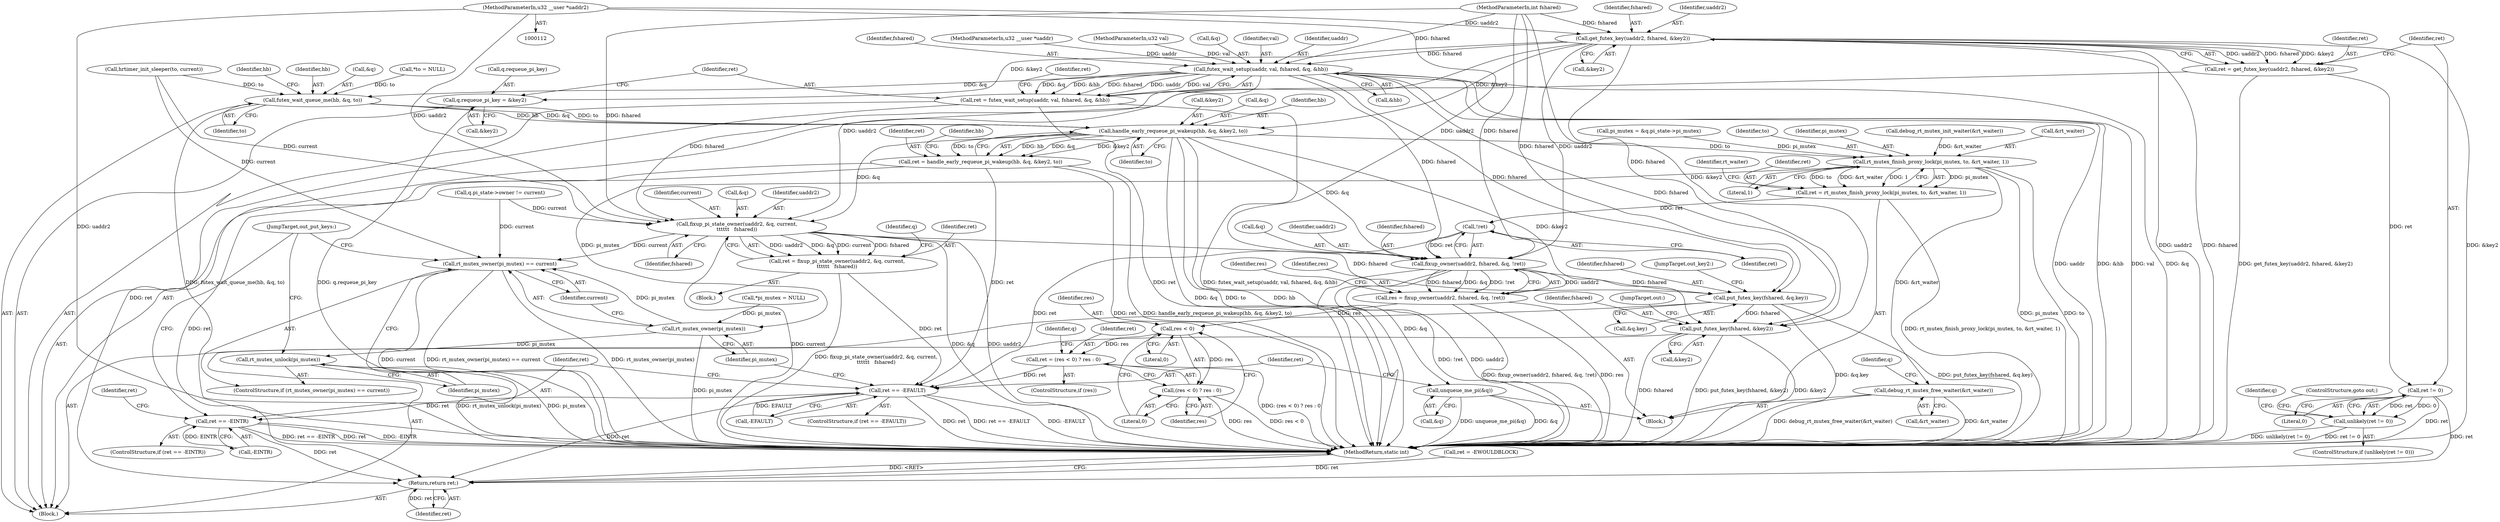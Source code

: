 digraph "0_linux_7ada876a8703f23befbb20a7465a702ee39b1704_0@pointer" {
"1000119" [label="(MethodParameterIn,u32 __user *uaddr2)"];
"1000185" [label="(Call,get_futex_key(uaddr2, fshared, &key2))"];
"1000183" [label="(Call,ret = get_futex_key(uaddr2, fshared, &key2))"];
"1000192" [label="(Call,ret != 0)"];
"1000191" [label="(Call,unlikely(ret != 0))"];
"1000396" [label="(Return,return ret;)"];
"1000212" [label="(Call,q.requeue_pi_key = &key2)"];
"1000220" [label="(Call,futex_wait_setup(uaddr, val, fshared, &q, &hb))"];
"1000218" [label="(Call,ret = futex_wait_setup(uaddr, val, fshared, &q, &hb))"];
"1000231" [label="(Call,futex_wait_queue_me(hb, &q, to))"];
"1000243" [label="(Call,handle_early_requeue_pi_wakeup(hb, &q, &key2, to))"];
"1000241" [label="(Call,ret = handle_early_requeue_pi_wakeup(hb, &q, &key2, to))"];
"1000347" [label="(Call,ret == -EFAULT)"];
"1000361" [label="(Call,ret == -EINTR)"];
"1000283" [label="(Call,fixup_pi_state_owner(uaddr2, &q, current,\n\t\t\t\t\t\t   fshared))"];
"1000281" [label="(Call,ret = fixup_pi_state_owner(uaddr2, &q, current,\n\t\t\t\t\t\t   fshared))"];
"1000353" [label="(Call,rt_mutex_owner(pi_mutex) == current)"];
"1000371" [label="(Call,put_futex_key(fshared, &q.key))"];
"1000378" [label="(Call,put_futex_key(fshared, &key2))"];
"1000311" [label="(Call,rt_mutex_finish_proxy_lock(pi_mutex, to, &rt_waiter, 1))"];
"1000309" [label="(Call,ret = rt_mutex_finish_proxy_lock(pi_mutex, to, &rt_waiter, 1))"];
"1000331" [label="(Call,!ret)"];
"1000326" [label="(Call,fixup_owner(uaddr2, fshared, &q, !ret))"];
"1000324" [label="(Call,res = fixup_owner(uaddr2, fshared, &q, !ret))"];
"1000338" [label="(Call,res < 0)"];
"1000335" [label="(Call,ret = (res < 0) ? res : 0)"];
"1000337" [label="(Call,(res < 0) ? res : 0)"];
"1000343" [label="(Call,unqueue_me_pi(&q))"];
"1000317" [label="(Call,debug_rt_mutex_free_waiter(&rt_waiter))"];
"1000354" [label="(Call,rt_mutex_owner(pi_mutex))"];
"1000357" [label="(Call,rt_mutex_unlock(pi_mutex))"];
"1000242" [label="(Identifier,ret)"];
"1000326" [label="(Call,fixup_owner(uaddr2, fshared, &q, !ret))"];
"1000243" [label="(Call,handle_early_requeue_pi_wakeup(hb, &q, &key2, to))"];
"1000349" [label="(Call,-EFAULT)"];
"1000220" [label="(Call,futex_wait_setup(uaddr, val, fshared, &q, &hb))"];
"1000128" [label="(Call,*pi_mutex = NULL)"];
"1000311" [label="(Call,rt_mutex_finish_proxy_lock(pi_mutex, to, &rt_waiter, 1))"];
"1000362" [label="(Identifier,ret)"];
"1000186" [label="(Identifier,uaddr2)"];
"1000314" [label="(Call,&rt_waiter)"];
"1000232" [label="(Identifier,hb)"];
"1000212" [label="(Call,q.requeue_pi_key = &key2)"];
"1000373" [label="(Call,&q.key)"];
"1000380" [label="(Call,&key2)"];
"1000301" [label="(Call,pi_mutex = &q.pi_state->pi_mutex)"];
"1000213" [label="(Call,q.requeue_pi_key)"];
"1000219" [label="(Identifier,ret)"];
"1000346" [label="(ControlStructure,if (ret == -EFAULT))"];
"1000344" [label="(Call,&q)"];
"1000233" [label="(Call,&q)"];
"1000241" [label="(Call,ret = handle_early_requeue_pi_wakeup(hb, &q, &key2, to))"];
"1000195" [label="(ControlStructure,goto out;)"];
"1000115" [label="(MethodParameterIn,u32 val)"];
"1000114" [label="(MethodParameterIn,int fshared)"];
"1000313" [label="(Identifier,to)"];
"1000356" [label="(Identifier,current)"];
"1000328" [label="(Identifier,fshared)"];
"1000379" [label="(Identifier,fshared)"];
"1000352" [label="(ControlStructure,if (rt_mutex_owner(pi_mutex) == current))"];
"1000123" [label="(Call,*to = NULL)"];
"1000325" [label="(Identifier,res)"];
"1000287" [label="(Identifier,current)"];
"1000319" [label="(Identifier,rt_waiter)"];
"1000247" [label="(Call,&key2)"];
"1000334" [label="(Identifier,res)"];
"1000335" [label="(Call,ret = (res < 0) ? res : 0)"];
"1000367" [label="(Identifier,ret)"];
"1000398" [label="(MethodReturn,static int)"];
"1000371" [label="(Call,put_futex_key(fshared, &q.key))"];
"1000331" [label="(Call,!ret)"];
"1000291" [label="(Identifier,q)"];
"1000340" [label="(Literal,0)"];
"1000120" [label="(Block,)"];
"1000119" [label="(MethodParameterIn,u32 __user *uaddr2)"];
"1000309" [label="(Call,ret = rt_mutex_finish_proxy_lock(pi_mutex, to, &rt_waiter, 1))"];
"1000216" [label="(Call,&key2)"];
"1000245" [label="(Call,&q)"];
"1000341" [label="(Identifier,res)"];
"1000244" [label="(Identifier,hb)"];
"1000226" [label="(Call,&hb)"];
"1000288" [label="(Identifier,fshared)"];
"1000192" [label="(Call,ret != 0)"];
"1000343" [label="(Call,unqueue_me_pi(&q))"];
"1000231" [label="(Call,futex_wait_queue_me(hb, &q, to))"];
"1000361" [label="(Call,ret == -EINTR)"];
"1000378" [label="(Call,put_futex_key(fshared, &key2))"];
"1000310" [label="(Identifier,ret)"];
"1000318" [label="(Call,&rt_waiter)"];
"1000285" [label="(Call,&q)"];
"1000348" [label="(Identifier,ret)"];
"1000370" [label="(JumpTarget,out_put_keys:)"];
"1000224" [label="(Call,&q)"];
"1000345" [label="(Identifier,q)"];
"1000281" [label="(Call,ret = fixup_pi_state_owner(uaddr2, &q, current,\n\t\t\t\t\t\t   fshared))"];
"1000294" [label="(Block,)"];
"1000360" [label="(ControlStructure,if (ret == -EINTR))"];
"1000372" [label="(Identifier,fshared)"];
"1000222" [label="(Identifier,val)"];
"1000249" [label="(Identifier,to)"];
"1000190" [label="(ControlStructure,if (unlikely(ret != 0)))"];
"1000337" [label="(Call,(res < 0) ? res : 0)"];
"1000354" [label="(Call,rt_mutex_owner(pi_mutex))"];
"1000183" [label="(Call,ret = get_futex_key(uaddr2, fshared, &key2))"];
"1000282" [label="(Identifier,ret)"];
"1000347" [label="(Call,ret == -EFAULT)"];
"1000269" [label="(Call,q.pi_state->owner != current)"];
"1000253" [label="(Identifier,hb)"];
"1000329" [label="(Call,&q)"];
"1000338" [label="(Call,res < 0)"];
"1000358" [label="(Identifier,pi_mutex)"];
"1000283" [label="(Call,fixup_pi_state_owner(uaddr2, &q, current,\n\t\t\t\t\t\t   fshared))"];
"1000276" [label="(Block,)"];
"1000317" [label="(Call,debug_rt_mutex_free_waiter(&rt_waiter))"];
"1000336" [label="(Identifier,ret)"];
"1000342" [label="(Literal,0)"];
"1000324" [label="(Call,res = fixup_owner(uaddr2, fshared, &q, !ret))"];
"1000327" [label="(Identifier,uaddr2)"];
"1000188" [label="(Call,&key2)"];
"1000382" [label="(JumpTarget,out:)"];
"1000198" [label="(Identifier,q)"];
"1000355" [label="(Identifier,pi_mutex)"];
"1000316" [label="(Literal,1)"];
"1000221" [label="(Identifier,uaddr)"];
"1000191" [label="(Call,unlikely(ret != 0))"];
"1000223" [label="(Identifier,fshared)"];
"1000194" [label="(Literal,0)"];
"1000332" [label="(Identifier,ret)"];
"1000284" [label="(Identifier,uaddr2)"];
"1000113" [label="(MethodParameterIn,u32 __user *uaddr)"];
"1000184" [label="(Identifier,ret)"];
"1000353" [label="(Call,rt_mutex_owner(pi_mutex) == current)"];
"1000312" [label="(Identifier,pi_mutex)"];
"1000396" [label="(Return,return ret;)"];
"1000229" [label="(Identifier,ret)"];
"1000159" [label="(Call,hrtimer_init_sleeper(to, current))"];
"1000187" [label="(Identifier,fshared)"];
"1000377" [label="(JumpTarget,out_key2:)"];
"1000322" [label="(Identifier,q)"];
"1000235" [label="(Identifier,to)"];
"1000397" [label="(Identifier,ret)"];
"1000357" [label="(Call,rt_mutex_unlock(pi_mutex))"];
"1000218" [label="(Call,ret = futex_wait_setup(uaddr, val, fshared, &q, &hb))"];
"1000333" [label="(ControlStructure,if (res))"];
"1000339" [label="(Identifier,res)"];
"1000172" [label="(Call,debug_rt_mutex_init_waiter(&rt_waiter))"];
"1000185" [label="(Call,get_futex_key(uaddr2, fshared, &key2))"];
"1000193" [label="(Identifier,ret)"];
"1000363" [label="(Call,-EINTR)"];
"1000239" [label="(Identifier,hb)"];
"1000366" [label="(Call,ret = -EWOULDBLOCK)"];
"1000119" -> "1000112"  [label="AST: "];
"1000119" -> "1000398"  [label="DDG: uaddr2"];
"1000119" -> "1000185"  [label="DDG: uaddr2"];
"1000119" -> "1000283"  [label="DDG: uaddr2"];
"1000119" -> "1000326"  [label="DDG: uaddr2"];
"1000185" -> "1000183"  [label="AST: "];
"1000185" -> "1000188"  [label="CFG: "];
"1000186" -> "1000185"  [label="AST: "];
"1000187" -> "1000185"  [label="AST: "];
"1000188" -> "1000185"  [label="AST: "];
"1000183" -> "1000185"  [label="CFG: "];
"1000185" -> "1000398"  [label="DDG: &key2"];
"1000185" -> "1000398"  [label="DDG: uaddr2"];
"1000185" -> "1000398"  [label="DDG: fshared"];
"1000185" -> "1000183"  [label="DDG: uaddr2"];
"1000185" -> "1000183"  [label="DDG: fshared"];
"1000185" -> "1000183"  [label="DDG: &key2"];
"1000114" -> "1000185"  [label="DDG: fshared"];
"1000185" -> "1000212"  [label="DDG: &key2"];
"1000185" -> "1000220"  [label="DDG: fshared"];
"1000185" -> "1000243"  [label="DDG: &key2"];
"1000185" -> "1000283"  [label="DDG: uaddr2"];
"1000185" -> "1000326"  [label="DDG: uaddr2"];
"1000185" -> "1000378"  [label="DDG: &key2"];
"1000183" -> "1000120"  [label="AST: "];
"1000184" -> "1000183"  [label="AST: "];
"1000193" -> "1000183"  [label="CFG: "];
"1000183" -> "1000398"  [label="DDG: get_futex_key(uaddr2, fshared, &key2)"];
"1000183" -> "1000192"  [label="DDG: ret"];
"1000192" -> "1000191"  [label="AST: "];
"1000192" -> "1000194"  [label="CFG: "];
"1000193" -> "1000192"  [label="AST: "];
"1000194" -> "1000192"  [label="AST: "];
"1000191" -> "1000192"  [label="CFG: "];
"1000192" -> "1000398"  [label="DDG: ret"];
"1000192" -> "1000191"  [label="DDG: ret"];
"1000192" -> "1000191"  [label="DDG: 0"];
"1000192" -> "1000396"  [label="DDG: ret"];
"1000191" -> "1000190"  [label="AST: "];
"1000195" -> "1000191"  [label="CFG: "];
"1000198" -> "1000191"  [label="CFG: "];
"1000191" -> "1000398"  [label="DDG: unlikely(ret != 0)"];
"1000191" -> "1000398"  [label="DDG: ret != 0"];
"1000396" -> "1000120"  [label="AST: "];
"1000396" -> "1000397"  [label="CFG: "];
"1000397" -> "1000396"  [label="AST: "];
"1000398" -> "1000396"  [label="CFG: "];
"1000396" -> "1000398"  [label="DDG: <RET>"];
"1000397" -> "1000396"  [label="DDG: ret"];
"1000218" -> "1000396"  [label="DDG: ret"];
"1000347" -> "1000396"  [label="DDG: ret"];
"1000366" -> "1000396"  [label="DDG: ret"];
"1000241" -> "1000396"  [label="DDG: ret"];
"1000361" -> "1000396"  [label="DDG: ret"];
"1000212" -> "1000120"  [label="AST: "];
"1000212" -> "1000216"  [label="CFG: "];
"1000213" -> "1000212"  [label="AST: "];
"1000216" -> "1000212"  [label="AST: "];
"1000219" -> "1000212"  [label="CFG: "];
"1000212" -> "1000398"  [label="DDG: q.requeue_pi_key"];
"1000220" -> "1000218"  [label="AST: "];
"1000220" -> "1000226"  [label="CFG: "];
"1000221" -> "1000220"  [label="AST: "];
"1000222" -> "1000220"  [label="AST: "];
"1000223" -> "1000220"  [label="AST: "];
"1000224" -> "1000220"  [label="AST: "];
"1000226" -> "1000220"  [label="AST: "];
"1000218" -> "1000220"  [label="CFG: "];
"1000220" -> "1000398"  [label="DDG: uaddr"];
"1000220" -> "1000398"  [label="DDG: &hb"];
"1000220" -> "1000398"  [label="DDG: val"];
"1000220" -> "1000398"  [label="DDG: &q"];
"1000220" -> "1000218"  [label="DDG: &q"];
"1000220" -> "1000218"  [label="DDG: &hb"];
"1000220" -> "1000218"  [label="DDG: fshared"];
"1000220" -> "1000218"  [label="DDG: uaddr"];
"1000220" -> "1000218"  [label="DDG: val"];
"1000113" -> "1000220"  [label="DDG: uaddr"];
"1000115" -> "1000220"  [label="DDG: val"];
"1000114" -> "1000220"  [label="DDG: fshared"];
"1000220" -> "1000231"  [label="DDG: &q"];
"1000220" -> "1000283"  [label="DDG: fshared"];
"1000220" -> "1000326"  [label="DDG: fshared"];
"1000220" -> "1000371"  [label="DDG: fshared"];
"1000220" -> "1000378"  [label="DDG: fshared"];
"1000218" -> "1000120"  [label="AST: "];
"1000219" -> "1000218"  [label="AST: "];
"1000229" -> "1000218"  [label="CFG: "];
"1000218" -> "1000398"  [label="DDG: ret"];
"1000218" -> "1000398"  [label="DDG: futex_wait_setup(uaddr, val, fshared, &q, &hb)"];
"1000231" -> "1000120"  [label="AST: "];
"1000231" -> "1000235"  [label="CFG: "];
"1000232" -> "1000231"  [label="AST: "];
"1000233" -> "1000231"  [label="AST: "];
"1000235" -> "1000231"  [label="AST: "];
"1000239" -> "1000231"  [label="CFG: "];
"1000231" -> "1000398"  [label="DDG: futex_wait_queue_me(hb, &q, to)"];
"1000159" -> "1000231"  [label="DDG: to"];
"1000123" -> "1000231"  [label="DDG: to"];
"1000231" -> "1000243"  [label="DDG: hb"];
"1000231" -> "1000243"  [label="DDG: &q"];
"1000231" -> "1000243"  [label="DDG: to"];
"1000243" -> "1000241"  [label="AST: "];
"1000243" -> "1000249"  [label="CFG: "];
"1000244" -> "1000243"  [label="AST: "];
"1000245" -> "1000243"  [label="AST: "];
"1000247" -> "1000243"  [label="AST: "];
"1000249" -> "1000243"  [label="AST: "];
"1000241" -> "1000243"  [label="CFG: "];
"1000243" -> "1000398"  [label="DDG: hb"];
"1000243" -> "1000398"  [label="DDG: &q"];
"1000243" -> "1000398"  [label="DDG: to"];
"1000243" -> "1000241"  [label="DDG: hb"];
"1000243" -> "1000241"  [label="DDG: &q"];
"1000243" -> "1000241"  [label="DDG: &key2"];
"1000243" -> "1000241"  [label="DDG: to"];
"1000243" -> "1000283"  [label="DDG: &q"];
"1000243" -> "1000311"  [label="DDG: to"];
"1000243" -> "1000326"  [label="DDG: &q"];
"1000243" -> "1000378"  [label="DDG: &key2"];
"1000241" -> "1000120"  [label="AST: "];
"1000242" -> "1000241"  [label="AST: "];
"1000253" -> "1000241"  [label="CFG: "];
"1000241" -> "1000398"  [label="DDG: ret"];
"1000241" -> "1000398"  [label="DDG: handle_early_requeue_pi_wakeup(hb, &q, &key2, to)"];
"1000241" -> "1000347"  [label="DDG: ret"];
"1000347" -> "1000346"  [label="AST: "];
"1000347" -> "1000349"  [label="CFG: "];
"1000348" -> "1000347"  [label="AST: "];
"1000349" -> "1000347"  [label="AST: "];
"1000355" -> "1000347"  [label="CFG: "];
"1000362" -> "1000347"  [label="CFG: "];
"1000347" -> "1000398"  [label="DDG: -EFAULT"];
"1000347" -> "1000398"  [label="DDG: ret"];
"1000347" -> "1000398"  [label="DDG: ret == -EFAULT"];
"1000335" -> "1000347"  [label="DDG: ret"];
"1000281" -> "1000347"  [label="DDG: ret"];
"1000331" -> "1000347"  [label="DDG: ret"];
"1000349" -> "1000347"  [label="DDG: EFAULT"];
"1000347" -> "1000361"  [label="DDG: ret"];
"1000361" -> "1000360"  [label="AST: "];
"1000361" -> "1000363"  [label="CFG: "];
"1000362" -> "1000361"  [label="AST: "];
"1000363" -> "1000361"  [label="AST: "];
"1000367" -> "1000361"  [label="CFG: "];
"1000370" -> "1000361"  [label="CFG: "];
"1000361" -> "1000398"  [label="DDG: ret == -EINTR"];
"1000361" -> "1000398"  [label="DDG: ret"];
"1000361" -> "1000398"  [label="DDG: -EINTR"];
"1000363" -> "1000361"  [label="DDG: EINTR"];
"1000283" -> "1000281"  [label="AST: "];
"1000283" -> "1000288"  [label="CFG: "];
"1000284" -> "1000283"  [label="AST: "];
"1000285" -> "1000283"  [label="AST: "];
"1000287" -> "1000283"  [label="AST: "];
"1000288" -> "1000283"  [label="AST: "];
"1000281" -> "1000283"  [label="CFG: "];
"1000283" -> "1000398"  [label="DDG: &q"];
"1000283" -> "1000398"  [label="DDG: uaddr2"];
"1000283" -> "1000398"  [label="DDG: current"];
"1000283" -> "1000281"  [label="DDG: uaddr2"];
"1000283" -> "1000281"  [label="DDG: &q"];
"1000283" -> "1000281"  [label="DDG: current"];
"1000283" -> "1000281"  [label="DDG: fshared"];
"1000269" -> "1000283"  [label="DDG: current"];
"1000159" -> "1000283"  [label="DDG: current"];
"1000114" -> "1000283"  [label="DDG: fshared"];
"1000283" -> "1000353"  [label="DDG: current"];
"1000283" -> "1000371"  [label="DDG: fshared"];
"1000281" -> "1000276"  [label="AST: "];
"1000282" -> "1000281"  [label="AST: "];
"1000291" -> "1000281"  [label="CFG: "];
"1000281" -> "1000398"  [label="DDG: fixup_pi_state_owner(uaddr2, &q, current,\n\t\t\t\t\t\t   fshared)"];
"1000353" -> "1000352"  [label="AST: "];
"1000353" -> "1000356"  [label="CFG: "];
"1000354" -> "1000353"  [label="AST: "];
"1000356" -> "1000353"  [label="AST: "];
"1000358" -> "1000353"  [label="CFG: "];
"1000370" -> "1000353"  [label="CFG: "];
"1000353" -> "1000398"  [label="DDG: current"];
"1000353" -> "1000398"  [label="DDG: rt_mutex_owner(pi_mutex) == current"];
"1000353" -> "1000398"  [label="DDG: rt_mutex_owner(pi_mutex)"];
"1000354" -> "1000353"  [label="DDG: pi_mutex"];
"1000269" -> "1000353"  [label="DDG: current"];
"1000159" -> "1000353"  [label="DDG: current"];
"1000371" -> "1000120"  [label="AST: "];
"1000371" -> "1000373"  [label="CFG: "];
"1000372" -> "1000371"  [label="AST: "];
"1000373" -> "1000371"  [label="AST: "];
"1000377" -> "1000371"  [label="CFG: "];
"1000371" -> "1000398"  [label="DDG: &q.key"];
"1000371" -> "1000398"  [label="DDG: put_futex_key(fshared, &q.key)"];
"1000326" -> "1000371"  [label="DDG: fshared"];
"1000114" -> "1000371"  [label="DDG: fshared"];
"1000371" -> "1000378"  [label="DDG: fshared"];
"1000378" -> "1000120"  [label="AST: "];
"1000378" -> "1000380"  [label="CFG: "];
"1000379" -> "1000378"  [label="AST: "];
"1000380" -> "1000378"  [label="AST: "];
"1000382" -> "1000378"  [label="CFG: "];
"1000378" -> "1000398"  [label="DDG: &key2"];
"1000378" -> "1000398"  [label="DDG: fshared"];
"1000378" -> "1000398"  [label="DDG: put_futex_key(fshared, &key2)"];
"1000114" -> "1000378"  [label="DDG: fshared"];
"1000311" -> "1000309"  [label="AST: "];
"1000311" -> "1000316"  [label="CFG: "];
"1000312" -> "1000311"  [label="AST: "];
"1000313" -> "1000311"  [label="AST: "];
"1000314" -> "1000311"  [label="AST: "];
"1000316" -> "1000311"  [label="AST: "];
"1000309" -> "1000311"  [label="CFG: "];
"1000311" -> "1000398"  [label="DDG: pi_mutex"];
"1000311" -> "1000398"  [label="DDG: to"];
"1000311" -> "1000309"  [label="DDG: pi_mutex"];
"1000311" -> "1000309"  [label="DDG: to"];
"1000311" -> "1000309"  [label="DDG: &rt_waiter"];
"1000311" -> "1000309"  [label="DDG: 1"];
"1000301" -> "1000311"  [label="DDG: pi_mutex"];
"1000172" -> "1000311"  [label="DDG: &rt_waiter"];
"1000311" -> "1000317"  [label="DDG: &rt_waiter"];
"1000311" -> "1000354"  [label="DDG: pi_mutex"];
"1000309" -> "1000294"  [label="AST: "];
"1000310" -> "1000309"  [label="AST: "];
"1000319" -> "1000309"  [label="CFG: "];
"1000309" -> "1000398"  [label="DDG: rt_mutex_finish_proxy_lock(pi_mutex, to, &rt_waiter, 1)"];
"1000309" -> "1000331"  [label="DDG: ret"];
"1000331" -> "1000326"  [label="AST: "];
"1000331" -> "1000332"  [label="CFG: "];
"1000332" -> "1000331"  [label="AST: "];
"1000326" -> "1000331"  [label="CFG: "];
"1000331" -> "1000326"  [label="DDG: ret"];
"1000326" -> "1000324"  [label="AST: "];
"1000327" -> "1000326"  [label="AST: "];
"1000328" -> "1000326"  [label="AST: "];
"1000329" -> "1000326"  [label="AST: "];
"1000324" -> "1000326"  [label="CFG: "];
"1000326" -> "1000398"  [label="DDG: !ret"];
"1000326" -> "1000398"  [label="DDG: uaddr2"];
"1000326" -> "1000324"  [label="DDG: uaddr2"];
"1000326" -> "1000324"  [label="DDG: fshared"];
"1000326" -> "1000324"  [label="DDG: &q"];
"1000326" -> "1000324"  [label="DDG: !ret"];
"1000114" -> "1000326"  [label="DDG: fshared"];
"1000326" -> "1000343"  [label="DDG: &q"];
"1000324" -> "1000294"  [label="AST: "];
"1000325" -> "1000324"  [label="AST: "];
"1000334" -> "1000324"  [label="CFG: "];
"1000324" -> "1000398"  [label="DDG: fixup_owner(uaddr2, fshared, &q, !ret)"];
"1000324" -> "1000398"  [label="DDG: res"];
"1000324" -> "1000338"  [label="DDG: res"];
"1000338" -> "1000337"  [label="AST: "];
"1000338" -> "1000340"  [label="CFG: "];
"1000339" -> "1000338"  [label="AST: "];
"1000340" -> "1000338"  [label="AST: "];
"1000341" -> "1000338"  [label="CFG: "];
"1000342" -> "1000338"  [label="CFG: "];
"1000338" -> "1000335"  [label="DDG: res"];
"1000338" -> "1000337"  [label="DDG: res"];
"1000335" -> "1000333"  [label="AST: "];
"1000335" -> "1000337"  [label="CFG: "];
"1000336" -> "1000335"  [label="AST: "];
"1000337" -> "1000335"  [label="AST: "];
"1000345" -> "1000335"  [label="CFG: "];
"1000335" -> "1000398"  [label="DDG: (res < 0) ? res : 0"];
"1000337" -> "1000341"  [label="CFG: "];
"1000337" -> "1000342"  [label="CFG: "];
"1000341" -> "1000337"  [label="AST: "];
"1000342" -> "1000337"  [label="AST: "];
"1000337" -> "1000398"  [label="DDG: res < 0"];
"1000337" -> "1000398"  [label="DDG: res"];
"1000343" -> "1000294"  [label="AST: "];
"1000343" -> "1000344"  [label="CFG: "];
"1000344" -> "1000343"  [label="AST: "];
"1000348" -> "1000343"  [label="CFG: "];
"1000343" -> "1000398"  [label="DDG: &q"];
"1000343" -> "1000398"  [label="DDG: unqueue_me_pi(&q)"];
"1000317" -> "1000294"  [label="AST: "];
"1000317" -> "1000318"  [label="CFG: "];
"1000318" -> "1000317"  [label="AST: "];
"1000322" -> "1000317"  [label="CFG: "];
"1000317" -> "1000398"  [label="DDG: &rt_waiter"];
"1000317" -> "1000398"  [label="DDG: debug_rt_mutex_free_waiter(&rt_waiter)"];
"1000354" -> "1000355"  [label="CFG: "];
"1000355" -> "1000354"  [label="AST: "];
"1000356" -> "1000354"  [label="CFG: "];
"1000354" -> "1000398"  [label="DDG: pi_mutex"];
"1000128" -> "1000354"  [label="DDG: pi_mutex"];
"1000354" -> "1000357"  [label="DDG: pi_mutex"];
"1000357" -> "1000352"  [label="AST: "];
"1000357" -> "1000358"  [label="CFG: "];
"1000358" -> "1000357"  [label="AST: "];
"1000370" -> "1000357"  [label="CFG: "];
"1000357" -> "1000398"  [label="DDG: rt_mutex_unlock(pi_mutex)"];
"1000357" -> "1000398"  [label="DDG: pi_mutex"];
}
